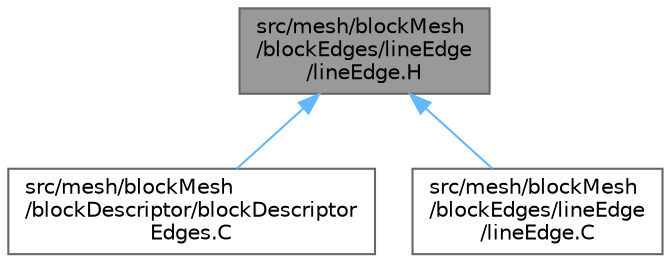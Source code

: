 digraph "src/mesh/blockMesh/blockEdges/lineEdge/lineEdge.H"
{
 // LATEX_PDF_SIZE
  bgcolor="transparent";
  edge [fontname=Helvetica,fontsize=10,labelfontname=Helvetica,labelfontsize=10];
  node [fontname=Helvetica,fontsize=10,shape=box,height=0.2,width=0.4];
  Node1 [id="Node000001",label="src/mesh/blockMesh\l/blockEdges/lineEdge\l/lineEdge.H",height=0.2,width=0.4,color="gray40", fillcolor="grey60", style="filled", fontcolor="black",tooltip=" "];
  Node1 -> Node2 [id="edge1_Node000001_Node000002",dir="back",color="steelblue1",style="solid",tooltip=" "];
  Node2 [id="Node000002",label="src/mesh/blockMesh\l/blockDescriptor/blockDescriptor\lEdges.C",height=0.2,width=0.4,color="grey40", fillcolor="white", style="filled",URL="$blockDescriptorEdges_8C.html",tooltip=" "];
  Node1 -> Node3 [id="edge2_Node000001_Node000003",dir="back",color="steelblue1",style="solid",tooltip=" "];
  Node3 [id="Node000003",label="src/mesh/blockMesh\l/blockEdges/lineEdge\l/lineEdge.C",height=0.2,width=0.4,color="grey40", fillcolor="white", style="filled",URL="$lineEdge_8C.html",tooltip=" "];
}
